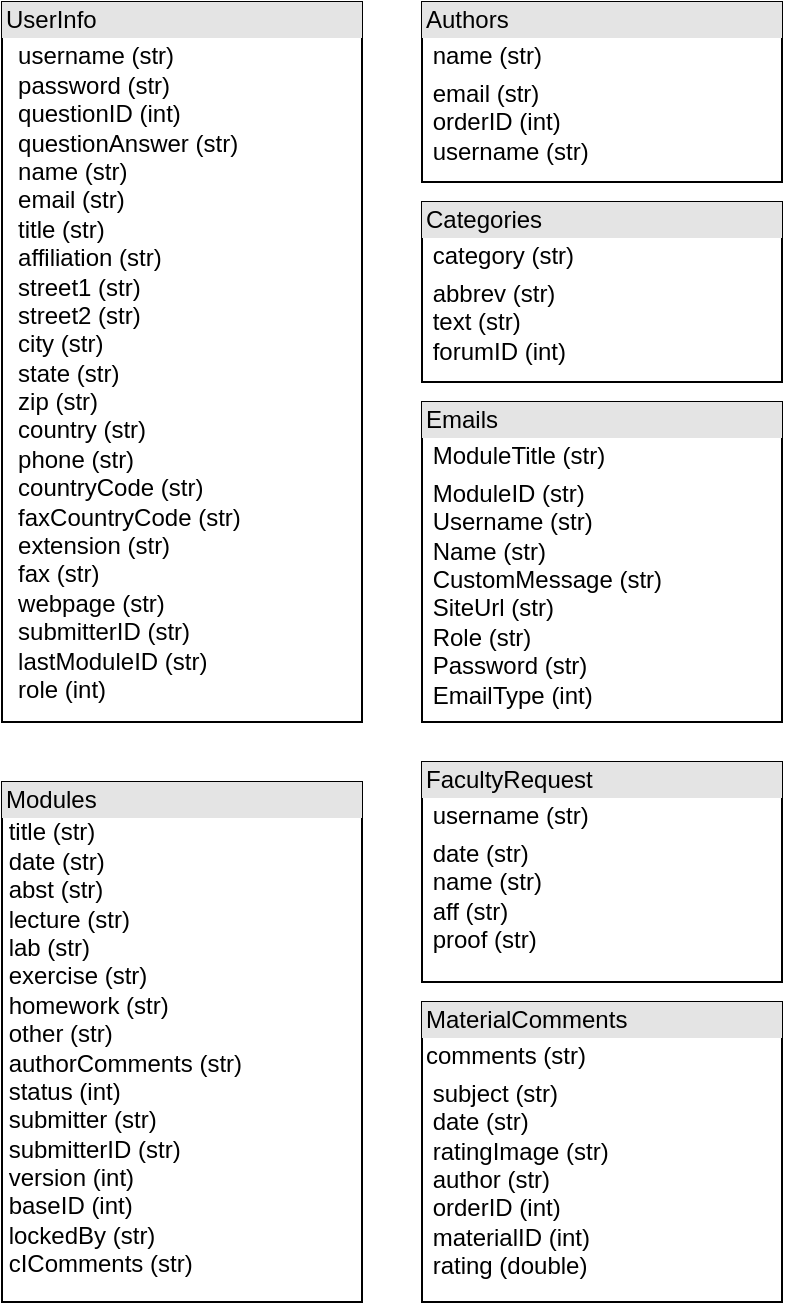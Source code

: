 <mxfile version="17.4.0" type="github"><diagram id="_rykJ0qtDvgBH0_ui9we" name="Page-1"><mxGraphModel dx="2645" dy="1308" grid="1" gridSize="10" guides="1" tooltips="1" connect="1" arrows="1" fold="1" page="1" pageScale="1" pageWidth="850" pageHeight="1100" math="0" shadow="0"><root><mxCell id="0"/><mxCell id="1" parent="0"/><mxCell id="bOL7LG6qz2MXRcRowgWP-1" value="&lt;div style=&quot;box-sizing: border-box ; width: 100% ; background: #e4e4e4 ; padding: 2px&quot;&gt;UserInfo&lt;/div&gt;&lt;table style=&quot;width: 100% ; font-size: 1em&quot; cellpadding=&quot;2&quot; cellspacing=&quot;0&quot;&gt;&lt;tbody&gt;&lt;tr&gt;&lt;td&gt;&lt;br&gt;&lt;br&gt;&lt;/td&gt;&lt;td&gt;username (str)&lt;br&gt;password (str)&lt;br&gt;questionID (int)&lt;br&gt;questionAnswer (str)&lt;br&gt;name (str)&lt;br&gt;email (str)&lt;br&gt;title (str)&lt;br&gt;affiliation (str)&lt;br&gt;street1 (str)&lt;br&gt;street2 (str)&lt;br&gt;city (str)&lt;br&gt;state (str)&lt;br&gt;zip (str)&lt;br&gt;country (str)&lt;br&gt;phone (str)&lt;br&gt;countryCode (str)&lt;br&gt;faxCountryCode (str)&lt;br&gt;extension (str)&lt;br&gt;fax (str)&lt;br&gt;webpage (str)&lt;br&gt;submitterID (str)&lt;br&gt;lastModuleID (str)&lt;br&gt;role (int)&lt;/td&gt;&lt;/tr&gt;&lt;tr&gt;&lt;td&gt;&lt;/td&gt;&lt;td&gt;&lt;br&gt;&lt;/td&gt;&lt;/tr&gt;&lt;/tbody&gt;&lt;/table&gt;" style="verticalAlign=top;align=left;overflow=fill;html=1;" parent="1" vertex="1"><mxGeometry x="20" y="30" width="180" height="360" as="geometry"/></mxCell><mxCell id="bOL7LG6qz2MXRcRowgWP-2" value="&lt;div style=&quot;box-sizing: border-box ; width: 100% ; background: #e4e4e4 ; padding: 2px&quot;&gt;Modules&lt;/div&gt;&amp;nbsp;title (str)&lt;br&gt;&amp;nbsp;date (str)&lt;br&gt;&amp;nbsp;abst (str)&lt;br&gt;&amp;nbsp;lecture (str)&lt;br&gt;&amp;nbsp;lab (str)&lt;br&gt;&amp;nbsp;exercise (str)&lt;br&gt;&amp;nbsp;homework (str)&lt;br&gt;&amp;nbsp;other (str)&lt;br&gt;&amp;nbsp;authorComments (str)&lt;br&gt;&amp;nbsp;status (int)&lt;br&gt;&amp;nbsp;submitter (str)&lt;br&gt;&amp;nbsp;submitterID (str)&lt;br&gt;&amp;nbsp;version (int)&lt;br&gt;&amp;nbsp;baseID (int)&lt;br&gt;&amp;nbsp;lockedBy (str)&lt;br&gt;&amp;nbsp;cIComments (str)" style="verticalAlign=top;align=left;overflow=fill;html=1;" parent="1" vertex="1"><mxGeometry x="20" y="420" width="180" height="260" as="geometry"/></mxCell><mxCell id="koHHxYKa03fpA7vrtZTP-4" value="&lt;div style=&quot;box-sizing: border-box ; width: 100% ; background: #e4e4e4 ; padding: 2px&quot;&gt;Authors&lt;/div&gt;&lt;table style=&quot;width: 100% ; font-size: 1em&quot; cellpadding=&quot;2&quot; cellspacing=&quot;0&quot;&gt;&lt;tbody&gt;&lt;tr&gt;&lt;td&gt;&amp;nbsp;name (str)&lt;/td&gt;&lt;td&gt;&lt;br&gt;&lt;/td&gt;&lt;/tr&gt;&lt;tr&gt;&lt;td&gt;&amp;nbsp;email (str)&lt;br&gt;&amp;nbsp;orderID (int)&lt;br&gt;&amp;nbsp;username (str)&lt;/td&gt;&lt;td&gt;&lt;br&gt;&lt;/td&gt;&lt;/tr&gt;&lt;tr&gt;&lt;td&gt;&lt;/td&gt;&lt;td&gt;&lt;br&gt;&lt;/td&gt;&lt;/tr&gt;&lt;/tbody&gt;&lt;/table&gt;" style="verticalAlign=top;align=left;overflow=fill;html=1;" vertex="1" parent="1"><mxGeometry x="230" y="30" width="180" height="90" as="geometry"/></mxCell><mxCell id="koHHxYKa03fpA7vrtZTP-5" value="&lt;div style=&quot;box-sizing: border-box ; width: 100% ; background: #e4e4e4 ; padding: 2px&quot;&gt;Categories&lt;/div&gt;&lt;table style=&quot;width: 100% ; font-size: 1em&quot; cellpadding=&quot;2&quot; cellspacing=&quot;0&quot;&gt;&lt;tbody&gt;&lt;tr&gt;&lt;td&gt;&amp;nbsp;category (str)&lt;/td&gt;&lt;td&gt;&lt;br&gt;&lt;/td&gt;&lt;/tr&gt;&lt;tr&gt;&lt;td&gt;&amp;nbsp;abbrev (str)&lt;br&gt;&amp;nbsp;text (str)&lt;br&gt;&amp;nbsp;forumID (int)&lt;/td&gt;&lt;td&gt;&lt;br&gt;&lt;/td&gt;&lt;/tr&gt;&lt;tr&gt;&lt;td&gt;&lt;/td&gt;&lt;td&gt;&lt;br&gt;&lt;/td&gt;&lt;/tr&gt;&lt;/tbody&gt;&lt;/table&gt;" style="verticalAlign=top;align=left;overflow=fill;html=1;" vertex="1" parent="1"><mxGeometry x="230" y="130" width="180" height="90" as="geometry"/></mxCell><mxCell id="koHHxYKa03fpA7vrtZTP-7" value="&lt;div style=&quot;box-sizing: border-box ; width: 100% ; background: #e4e4e4 ; padding: 2px&quot;&gt;Emails&lt;/div&gt;&lt;table style=&quot;width: 100% ; font-size: 1em&quot; cellpadding=&quot;2&quot; cellspacing=&quot;0&quot;&gt;&lt;tbody&gt;&lt;tr&gt;&lt;td&gt;&amp;nbsp;ModuleTitle (str)&lt;/td&gt;&lt;td&gt;&lt;br&gt;&lt;/td&gt;&lt;/tr&gt;&lt;tr&gt;&lt;td&gt;&amp;nbsp;ModuleID (str)&lt;br&gt;&amp;nbsp;Username (str)&lt;br&gt;&amp;nbsp;Name (str)&lt;br&gt;&amp;nbsp;CustomMessage (str)&lt;br&gt;&amp;nbsp;SiteUrl (str)&lt;br&gt;&amp;nbsp;Role (str)&lt;br&gt;&amp;nbsp;Password (str)&lt;br&gt;&amp;nbsp;EmailType (int)&lt;/td&gt;&lt;td&gt;&lt;br&gt;&lt;/td&gt;&lt;/tr&gt;&lt;tr&gt;&lt;td&gt;&lt;/td&gt;&lt;td&gt;&lt;br&gt;&lt;/td&gt;&lt;/tr&gt;&lt;/tbody&gt;&lt;/table&gt;" style="verticalAlign=top;align=left;overflow=fill;html=1;" vertex="1" parent="1"><mxGeometry x="230" y="230" width="180" height="160" as="geometry"/></mxCell><mxCell id="koHHxYKa03fpA7vrtZTP-8" value="&lt;div style=&quot;box-sizing: border-box ; width: 100% ; background: #e4e4e4 ; padding: 2px&quot;&gt;FacultyRequest&lt;/div&gt;&lt;table style=&quot;width: 100% ; font-size: 1em&quot; cellpadding=&quot;2&quot; cellspacing=&quot;0&quot;&gt;&lt;tbody&gt;&lt;tr&gt;&lt;td&gt;&amp;nbsp;username (str)&lt;/td&gt;&lt;td&gt;&lt;br&gt;&lt;/td&gt;&lt;/tr&gt;&lt;tr&gt;&lt;td&gt;&amp;nbsp;date (str)&lt;br&gt;&amp;nbsp;name (str)&lt;br&gt;&amp;nbsp;aff (str)&lt;br&gt;&amp;nbsp;proof (str)&lt;/td&gt;&lt;td&gt;&lt;br&gt;&lt;/td&gt;&lt;/tr&gt;&lt;tr&gt;&lt;td&gt;&lt;/td&gt;&lt;td&gt;&lt;br&gt;&lt;/td&gt;&lt;/tr&gt;&lt;/tbody&gt;&lt;/table&gt;" style="verticalAlign=top;align=left;overflow=fill;html=1;" vertex="1" parent="1"><mxGeometry x="230" y="410" width="180" height="110" as="geometry"/></mxCell><mxCell id="koHHxYKa03fpA7vrtZTP-9" value="&lt;div style=&quot;box-sizing: border-box ; width: 100% ; background: #e4e4e4 ; padding: 2px&quot;&gt;MaterialComments&lt;/div&gt;&lt;table style=&quot;width: 100% ; font-size: 1em&quot; cellpadding=&quot;2&quot; cellspacing=&quot;0&quot;&gt;&lt;tbody&gt;&lt;tr&gt;&lt;td&gt;comments (str)&lt;/td&gt;&lt;td&gt;&lt;br&gt;&lt;/td&gt;&lt;/tr&gt;&lt;tr&gt;&lt;td&gt;&amp;nbsp;subject (str)&lt;br&gt;&amp;nbsp;date (str)&lt;br&gt;&amp;nbsp;ratingImage (str)&lt;br&gt;&amp;nbsp;author (str)&lt;br&gt;&amp;nbsp;orderID (int)&lt;br&gt;&amp;nbsp;materialID (int)&lt;br&gt;&amp;nbsp;rating (double)&lt;/td&gt;&lt;td&gt;&lt;br&gt;&lt;/td&gt;&lt;/tr&gt;&lt;tr&gt;&lt;td&gt;&lt;/td&gt;&lt;td&gt;&lt;br&gt;&lt;/td&gt;&lt;/tr&gt;&lt;/tbody&gt;&lt;/table&gt;" style="verticalAlign=top;align=left;overflow=fill;html=1;" vertex="1" parent="1"><mxGeometry x="230" y="530" width="180" height="150" as="geometry"/></mxCell></root></mxGraphModel></diagram></mxfile>